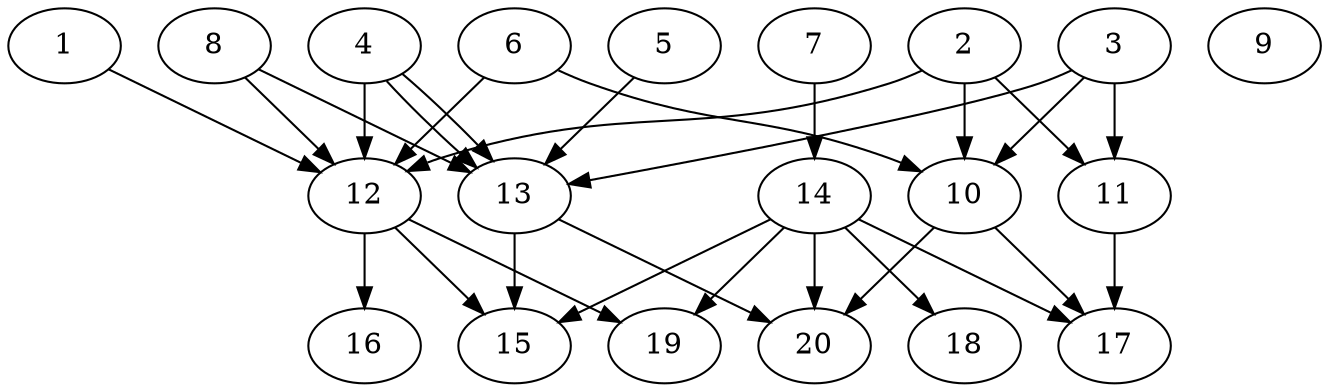 // DAG automatically generated by daggen at Wed Jul 24 21:20:06 2019
// ./daggen --dot -n 20 --ccr 0.4 --fat 0.8 --regular 0.5 --density 0.8 --mindata 5242880 --maxdata 52428800 
digraph G {
  1 [size="38891520", alpha="0.02", expect_size="15556608"] 
  1 -> 12 [size ="15556608"]
  2 [size="39488000", alpha="0.09", expect_size="15795200"] 
  2 -> 10 [size ="15795200"]
  2 -> 11 [size ="15795200"]
  2 -> 12 [size ="15795200"]
  3 [size="50024960", alpha="0.02", expect_size="20009984"] 
  3 -> 10 [size ="20009984"]
  3 -> 11 [size ="20009984"]
  3 -> 13 [size ="20009984"]
  4 [size="70049280", alpha="0.05", expect_size="28019712"] 
  4 -> 12 [size ="28019712"]
  4 -> 13 [size ="28019712"]
  4 -> 13 [size ="28019712"]
  5 [size="34247680", alpha="0.14", expect_size="13699072"] 
  5 -> 13 [size ="13699072"]
  6 [size="110105600", alpha="0.17", expect_size="44042240"] 
  6 -> 10 [size ="44042240"]
  6 -> 12 [size ="44042240"]
  7 [size="96048640", alpha="0.17", expect_size="38419456"] 
  7 -> 14 [size ="38419456"]
  8 [size="35161600", alpha="0.11", expect_size="14064640"] 
  8 -> 12 [size ="14064640"]
  8 -> 13 [size ="14064640"]
  9 [size="108416000", alpha="0.01", expect_size="43366400"] 
  10 [size="117777920", alpha="0.02", expect_size="47111168"] 
  10 -> 17 [size ="47111168"]
  10 -> 20 [size ="47111168"]
  11 [size="94865920", alpha="0.10", expect_size="37946368"] 
  11 -> 17 [size ="37946368"]
  12 [size="104460800", alpha="0.14", expect_size="41784320"] 
  12 -> 15 [size ="41784320"]
  12 -> 16 [size ="41784320"]
  12 -> 19 [size ="41784320"]
  13 [size="41088000", alpha="0.06", expect_size="16435200"] 
  13 -> 15 [size ="16435200"]
  13 -> 20 [size ="16435200"]
  14 [size="50693120", alpha="0.03", expect_size="20277248"] 
  14 -> 15 [size ="20277248"]
  14 -> 17 [size ="20277248"]
  14 -> 18 [size ="20277248"]
  14 -> 19 [size ="20277248"]
  14 -> 20 [size ="20277248"]
  15 [size="79677440", alpha="0.06", expect_size="31870976"] 
  16 [size="45096960", alpha="0.16", expect_size="18038784"] 
  17 [size="25815040", alpha="0.09", expect_size="10326016"] 
  18 [size="125250560", alpha="0.04", expect_size="50100224"] 
  19 [size="72614400", alpha="0.11", expect_size="29045760"] 
  20 [size="78551040", alpha="0.07", expect_size="31420416"] 
}
